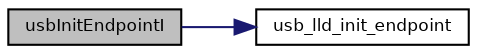 digraph "usbInitEndpointI"
{
  bgcolor="transparent";
  edge [fontname="Helvetica",fontsize="8",labelfontname="Helvetica",labelfontsize="8"];
  node [fontname="Helvetica",fontsize="8",shape=record];
  rankdir="LR";
  Node14 [label="usbInitEndpointI",height=0.2,width=0.4,color="black", fillcolor="grey75", style="filled", fontcolor="black"];
  Node14 -> Node15 [color="midnightblue",fontsize="8",style="solid",fontname="Helvetica"];
  Node15 [label="usb_lld_init_endpoint",height=0.2,width=0.4,color="black",URL="$group___u_s_b.html#ga56beda46a0db91e28a97d5710f66827e",tooltip="Enables an endpoint. "];
}
